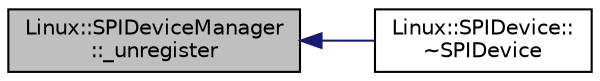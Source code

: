 digraph "Linux::SPIDeviceManager::_unregister"
{
 // INTERACTIVE_SVG=YES
  edge [fontname="Helvetica",fontsize="10",labelfontname="Helvetica",labelfontsize="10"];
  node [fontname="Helvetica",fontsize="10",shape=record];
  rankdir="LR";
  Node1 [label="Linux::SPIDeviceManager\l::_unregister",height=0.2,width=0.4,color="black", fillcolor="grey75", style="filled", fontcolor="black"];
  Node1 -> Node2 [dir="back",color="midnightblue",fontsize="10",style="solid",fontname="Helvetica"];
  Node2 [label="Linux::SPIDevice::\l~SPIDevice",height=0.2,width=0.4,color="black", fillcolor="white", style="filled",URL="$classLinux_1_1SPIDevice.html#ae7b9521882d4006df741b535084f02ad"];
}
